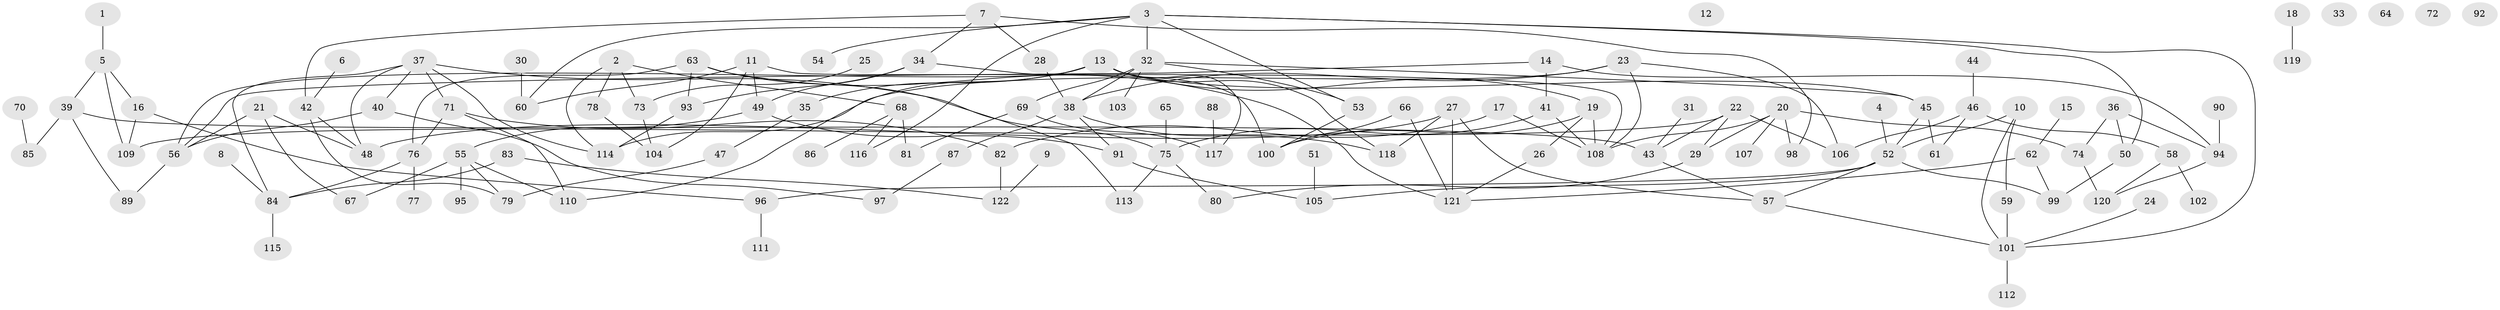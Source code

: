 // Generated by graph-tools (version 1.1) at 2025/13/03/09/25 04:13:10]
// undirected, 122 vertices, 169 edges
graph export_dot {
graph [start="1"]
  node [color=gray90,style=filled];
  1;
  2;
  3;
  4;
  5;
  6;
  7;
  8;
  9;
  10;
  11;
  12;
  13;
  14;
  15;
  16;
  17;
  18;
  19;
  20;
  21;
  22;
  23;
  24;
  25;
  26;
  27;
  28;
  29;
  30;
  31;
  32;
  33;
  34;
  35;
  36;
  37;
  38;
  39;
  40;
  41;
  42;
  43;
  44;
  45;
  46;
  47;
  48;
  49;
  50;
  51;
  52;
  53;
  54;
  55;
  56;
  57;
  58;
  59;
  60;
  61;
  62;
  63;
  64;
  65;
  66;
  67;
  68;
  69;
  70;
  71;
  72;
  73;
  74;
  75;
  76;
  77;
  78;
  79;
  80;
  81;
  82;
  83;
  84;
  85;
  86;
  87;
  88;
  89;
  90;
  91;
  92;
  93;
  94;
  95;
  96;
  97;
  98;
  99;
  100;
  101;
  102;
  103;
  104;
  105;
  106;
  107;
  108;
  109;
  110;
  111;
  112;
  113;
  114;
  115;
  116;
  117;
  118;
  119;
  120;
  121;
  122;
  1 -- 5;
  2 -- 68;
  2 -- 73;
  2 -- 78;
  2 -- 114;
  3 -- 32;
  3 -- 50;
  3 -- 53;
  3 -- 54;
  3 -- 60;
  3 -- 101;
  3 -- 116;
  4 -- 52;
  5 -- 16;
  5 -- 39;
  5 -- 109;
  6 -- 42;
  7 -- 28;
  7 -- 34;
  7 -- 42;
  7 -- 98;
  8 -- 84;
  9 -- 122;
  10 -- 52;
  10 -- 59;
  10 -- 101;
  11 -- 49;
  11 -- 60;
  11 -- 104;
  11 -- 108;
  13 -- 19;
  13 -- 35;
  13 -- 45;
  13 -- 56;
  13 -- 110;
  13 -- 117;
  13 -- 118;
  14 -- 41;
  14 -- 56;
  14 -- 94;
  15 -- 62;
  16 -- 96;
  16 -- 109;
  17 -- 82;
  17 -- 108;
  18 -- 119;
  19 -- 26;
  19 -- 100;
  19 -- 108;
  20 -- 29;
  20 -- 74;
  20 -- 98;
  20 -- 107;
  20 -- 108;
  21 -- 48;
  21 -- 56;
  21 -- 67;
  22 -- 29;
  22 -- 43;
  22 -- 106;
  22 -- 109;
  23 -- 38;
  23 -- 106;
  23 -- 108;
  23 -- 114;
  24 -- 101;
  25 -- 73;
  26 -- 121;
  27 -- 48;
  27 -- 57;
  27 -- 118;
  27 -- 121;
  28 -- 38;
  29 -- 80;
  30 -- 60;
  31 -- 43;
  32 -- 38;
  32 -- 45;
  32 -- 53;
  32 -- 69;
  32 -- 103;
  34 -- 49;
  34 -- 93;
  34 -- 100;
  35 -- 47;
  36 -- 50;
  36 -- 74;
  36 -- 94;
  37 -- 40;
  37 -- 48;
  37 -- 71;
  37 -- 75;
  37 -- 84;
  37 -- 114;
  38 -- 87;
  38 -- 91;
  38 -- 118;
  39 -- 43;
  39 -- 85;
  39 -- 89;
  40 -- 56;
  40 -- 97;
  41 -- 75;
  41 -- 108;
  42 -- 48;
  42 -- 79;
  43 -- 57;
  44 -- 46;
  45 -- 52;
  45 -- 61;
  46 -- 58;
  46 -- 61;
  46 -- 106;
  47 -- 79;
  49 -- 55;
  49 -- 91;
  50 -- 99;
  51 -- 105;
  52 -- 57;
  52 -- 96;
  52 -- 99;
  52 -- 105;
  53 -- 100;
  55 -- 67;
  55 -- 79;
  55 -- 95;
  55 -- 110;
  56 -- 89;
  57 -- 101;
  58 -- 102;
  58 -- 120;
  59 -- 101;
  62 -- 99;
  62 -- 121;
  63 -- 76;
  63 -- 93;
  63 -- 113;
  63 -- 121;
  65 -- 75;
  66 -- 100;
  66 -- 121;
  68 -- 81;
  68 -- 86;
  68 -- 116;
  69 -- 81;
  69 -- 117;
  70 -- 85;
  71 -- 76;
  71 -- 82;
  71 -- 110;
  73 -- 104;
  74 -- 120;
  75 -- 80;
  75 -- 113;
  76 -- 77;
  76 -- 84;
  78 -- 104;
  82 -- 122;
  83 -- 84;
  83 -- 122;
  84 -- 115;
  87 -- 97;
  88 -- 117;
  90 -- 94;
  91 -- 105;
  93 -- 114;
  94 -- 120;
  96 -- 111;
  101 -- 112;
}
